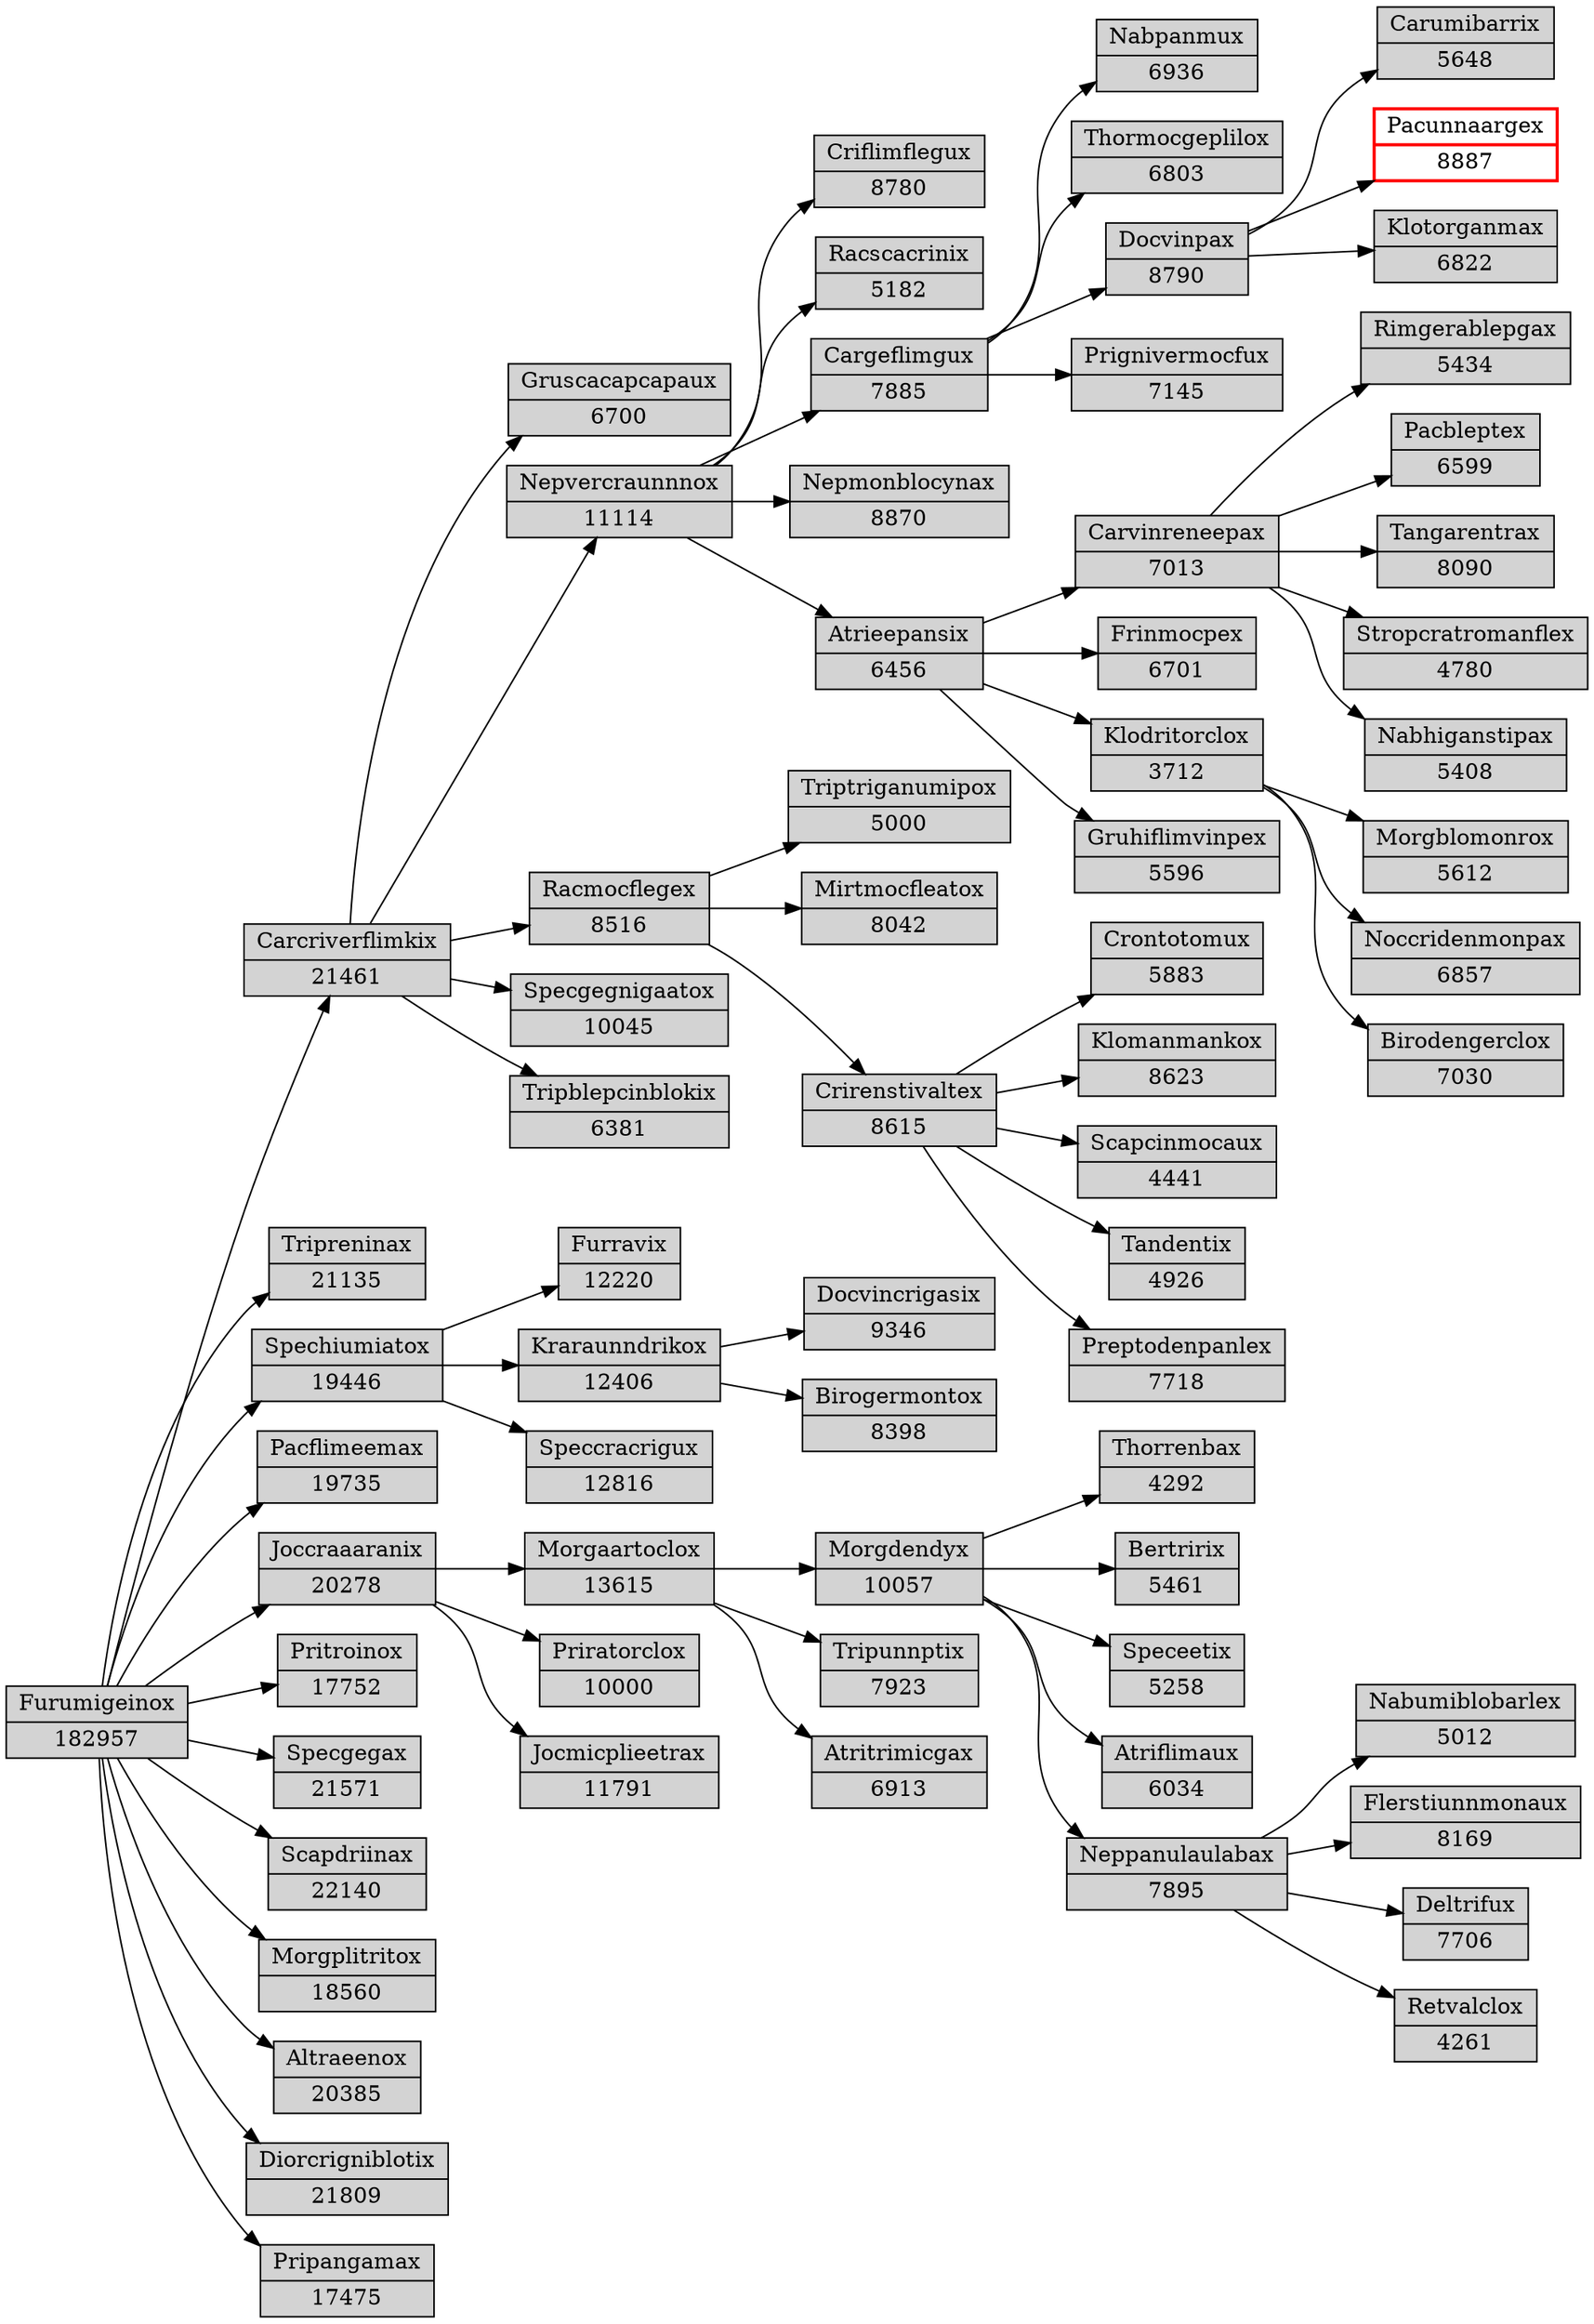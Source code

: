 digraph g { 
graph [rankdir=LR]
node [shape=record fillcolor=lightgrey style=filled]
  Furumigeinox [label="Furumigeinox|182957"]
  Carcriverflimkix [label="Carcriverflimkix|21461"]
  Gruscacapcapaux [label="Gruscacapcapaux|6700"]
  Nepvercraunnnox [label="Nepvercraunnnox|11114"]
  Criflimflegux [label="Criflimflegux|8780"]
  Racscacrinix [label="Racscacrinix|5182"]
  Cargeflimgux [label="Cargeflimgux|7885"]
  Nabpanmux [label="Nabpanmux|6936"]
  Thormocgeplilox [label="Thormocgeplilox|6803"]
  Docvinpax [label="Docvinpax|8790"]
  Carumibarrix [label="Carumibarrix|5648"]
  Pacunnaargex [label="Pacunnaargex|8887" color=red style=bold]
  Klotorganmax [label="Klotorganmax|6822"]
  Prignivermocfux [label="Prignivermocfux|7145"]
  Nepmonblocynax [label="Nepmonblocynax|8870"]
  Atrieepansix [label="Atrieepansix|6456"]
  Carvinreneepax [label="Carvinreneepax|7013"]
  Rimgerablepgax [label="Rimgerablepgax|5434"]
  Pacbleptex [label="Pacbleptex|6599"]
  Tangarentrax [label="Tangarentrax|8090"]
  Stropcratromanflex [label="Stropcratromanflex|4780"]
  Nabhiganstipax [label="Nabhiganstipax|5408"]
  Frinmocpex [label="Frinmocpex|6701"]
  Klodritorclox [label="Klodritorclox|3712"]
  Morgblomonrox [label="Morgblomonrox|5612"]
  Noccridenmonpax [label="Noccridenmonpax|6857"]
  Birodengerclox [label="Birodengerclox|7030"]
  Gruhiflimvinpex [label="Gruhiflimvinpex|5596"]
  Racmocflegex [label="Racmocflegex|8516"]
  Triptriganumipox [label="Triptriganumipox|5000"]
  Mirtmocfleatox [label="Mirtmocfleatox|8042"]
  Crirenstivaltex [label="Crirenstivaltex|8615"]
  Crontotomux [label="Crontotomux|5883"]
  Klomanmankox [label="Klomanmankox|8623"]
  Scapcinmocaux [label="Scapcinmocaux|4441"]
  Tandentix [label="Tandentix|4926"]
  Preptodenpanlex [label="Preptodenpanlex|7718"]
  Specgegnigaatox [label="Specgegnigaatox|10045"]
  Tripblepcinblokix [label="Tripblepcinblokix|6381"]
  Tripreninax [label="Tripreninax|21135"]
  Spechiumiatox [label="Spechiumiatox|19446"]
  Furravix [label="Furravix|12220"]
  Kraraunndrikox [label="Kraraunndrikox|12406"]
  Docvincrigasix [label="Docvincrigasix|9346"]
  Birogermontox [label="Birogermontox|8398"]
  Speccracrigux [label="Speccracrigux|12816"]
  Pacflimeemax [label="Pacflimeemax|19735"]
  Joccraaaranix [label="Joccraaaranix|20278"]
  Morgaartoclox [label="Morgaartoclox|13615"]
  Morgdendyx [label="Morgdendyx|10057"]
  Thorrenbax [label="Thorrenbax|4292"]
  Bertririx [label="Bertririx|5461"]
  Speceetix [label="Speceetix|5258"]
  Atriflimaux [label="Atriflimaux|6034"]
  Neppanulaulabax [label="Neppanulaulabax|7895"]
  Nabumiblobarlex [label="Nabumiblobarlex|5012"]
  Flerstiunnmonaux [label="Flerstiunnmonaux|8169"]
  Deltrifux [label="Deltrifux|7706"]
  Retvalclox [label="Retvalclox|4261"]
  Tripunnptix [label="Tripunnptix|7923"]
  Atritrimicgax [label="Atritrimicgax|6913"]
  Priratorclox [label="Priratorclox|10000"]
  Jocmicplieetrax [label="Jocmicplieetrax|11791"]
  Pritroinox [label="Pritroinox|17752"]
  Specgegax [label="Specgegax|21571"]
  Scapdriinax [label="Scapdriinax|22140"]
  Morgplitritox [label="Morgplitritox|18560"]
  Altraeenox [label="Altraeenox|20385"]
  Diorcrigniblotix [label="Diorcrigniblotix|21809"]
  Pripangamax [label="Pripangamax|17475"]
  Furumigeinox -> Carcriverflimkix;
  Furumigeinox -> Tripreninax;
  Furumigeinox -> Spechiumiatox;
  Furumigeinox -> Pacflimeemax;
  Furumigeinox -> Joccraaaranix;
  Furumigeinox -> Pritroinox;
  Furumigeinox -> Specgegax;
  Furumigeinox -> Scapdriinax;
  Furumigeinox -> Morgplitritox;
  Furumigeinox -> Altraeenox;
  Furumigeinox -> Diorcrigniblotix;
  Furumigeinox -> Pripangamax;
  Carcriverflimkix -> Gruscacapcapaux;
  Carcriverflimkix -> Nepvercraunnnox;
  Carcriverflimkix -> Racmocflegex;
  Carcriverflimkix -> Specgegnigaatox;
  Carcriverflimkix -> Tripblepcinblokix;
  Nepvercraunnnox -> Criflimflegux;
  Nepvercraunnnox -> Racscacrinix;
  Nepvercraunnnox -> Cargeflimgux;
  Nepvercraunnnox -> Nepmonblocynax;
  Nepvercraunnnox -> Atrieepansix;
  Cargeflimgux -> Nabpanmux;
  Cargeflimgux -> Thormocgeplilox;
  Cargeflimgux -> Docvinpax;
  Cargeflimgux -> Prignivermocfux;
  Docvinpax -> Carumibarrix;
  Docvinpax -> Pacunnaargex;
  Docvinpax -> Klotorganmax;
  Atrieepansix -> Carvinreneepax;
  Atrieepansix -> Frinmocpex;
  Atrieepansix -> Klodritorclox;
  Atrieepansix -> Gruhiflimvinpex;
  Carvinreneepax -> Rimgerablepgax;
  Carvinreneepax -> Pacbleptex;
  Carvinreneepax -> Tangarentrax;
  Carvinreneepax -> Stropcratromanflex;
  Carvinreneepax -> Nabhiganstipax;
  Klodritorclox -> Morgblomonrox;
  Klodritorclox -> Noccridenmonpax;
  Klodritorclox -> Birodengerclox;
  Racmocflegex -> Triptriganumipox;
  Racmocflegex -> Mirtmocfleatox;
  Racmocflegex -> Crirenstivaltex;
  Crirenstivaltex -> Crontotomux;
  Crirenstivaltex -> Klomanmankox;
  Crirenstivaltex -> Scapcinmocaux;
  Crirenstivaltex -> Tandentix;
  Crirenstivaltex -> Preptodenpanlex;
  Spechiumiatox -> Furravix;
  Spechiumiatox -> Kraraunndrikox;
  Spechiumiatox -> Speccracrigux;
  Kraraunndrikox -> Docvincrigasix;
  Kraraunndrikox -> Birogermontox;
  Joccraaaranix -> Morgaartoclox;
  Joccraaaranix -> Priratorclox;
  Joccraaaranix -> Jocmicplieetrax;
  Morgaartoclox -> Morgdendyx;
  Morgaartoclox -> Tripunnptix;
  Morgaartoclox -> Atritrimicgax;
  Morgdendyx -> Thorrenbax;
  Morgdendyx -> Bertririx;
  Morgdendyx -> Speceetix;
  Morgdendyx -> Atriflimaux;
  Morgdendyx -> Neppanulaulabax;
  Neppanulaulabax -> Nabumiblobarlex;
  Neppanulaulabax -> Flerstiunnmonaux;
  Neppanulaulabax -> Deltrifux;
  Neppanulaulabax -> Retvalclox;
}